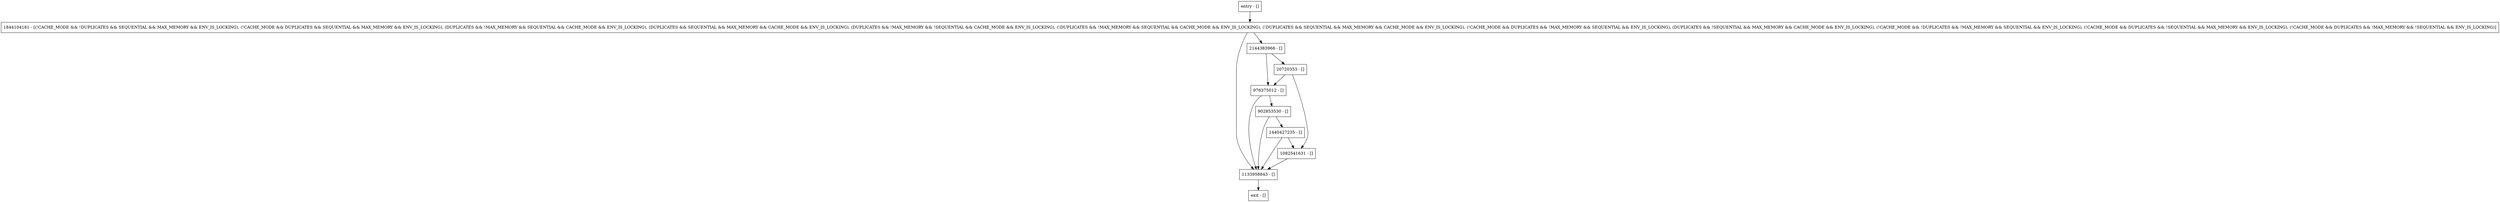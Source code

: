 digraph criticalEviction {
node [shape=record];
1133958843 [label="1133958843 - []"];
entry [label="entry - []"];
exit [label="exit - []"];
902853530 [label="902853530 - []"];
1440427235 [label="1440427235 - []"];
1082541631 [label="1082541631 - []"];
1844104161 [label="1844104161 - [(!CACHE_MODE && !DUPLICATES && SEQUENTIAL && MAX_MEMORY && ENV_IS_LOCKING), (!CACHE_MODE && DUPLICATES && SEQUENTIAL && MAX_MEMORY && ENV_IS_LOCKING), (DUPLICATES && !MAX_MEMORY && SEQUENTIAL && CACHE_MODE && ENV_IS_LOCKING), (DUPLICATES && SEQUENTIAL && MAX_MEMORY && CACHE_MODE && ENV_IS_LOCKING), (DUPLICATES && !MAX_MEMORY && !SEQUENTIAL && CACHE_MODE && ENV_IS_LOCKING), (!DUPLICATES && !MAX_MEMORY && SEQUENTIAL && CACHE_MODE && ENV_IS_LOCKING), (!DUPLICATES && SEQUENTIAL && MAX_MEMORY && CACHE_MODE && ENV_IS_LOCKING), (!CACHE_MODE && DUPLICATES && !MAX_MEMORY && SEQUENTIAL && ENV_IS_LOCKING), (DUPLICATES && !SEQUENTIAL && MAX_MEMORY && CACHE_MODE && ENV_IS_LOCKING), (!CACHE_MODE && !DUPLICATES && !MAX_MEMORY && SEQUENTIAL && ENV_IS_LOCKING), (!CACHE_MODE && DUPLICATES && !SEQUENTIAL && MAX_MEMORY && ENV_IS_LOCKING), (!CACHE_MODE && DUPLICATES && !MAX_MEMORY && !SEQUENTIAL && ENV_IS_LOCKING)]"];
2144383966 [label="2144383966 - []"];
976375012 [label="976375012 - []"];
20720353 [label="20720353 - []"];
entry;
exit;
1133958843 -> exit;
entry -> 1844104161;
902853530 -> 1133958843;
902853530 -> 1440427235;
1440427235 -> 1133958843;
1440427235 -> 1082541631;
1082541631 -> 1133958843;
1844104161 -> 1133958843;
1844104161 -> 2144383966;
2144383966 -> 976375012;
2144383966 -> 20720353;
976375012 -> 1133958843;
976375012 -> 902853530;
20720353 -> 1082541631;
20720353 -> 976375012;
}
